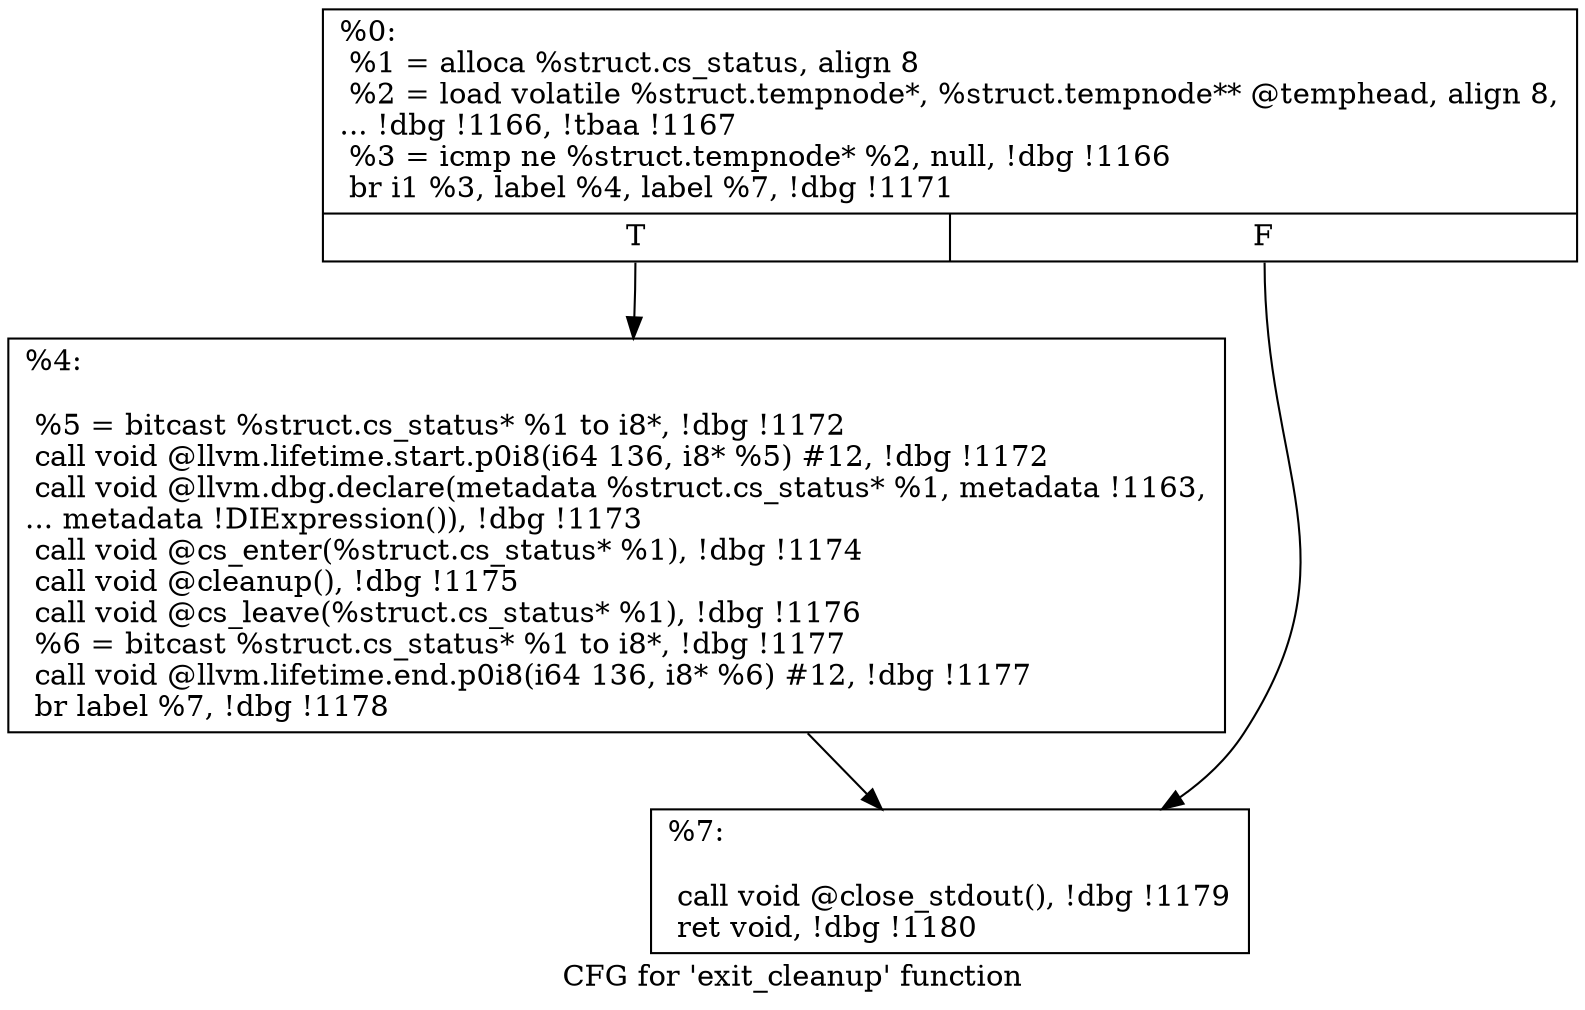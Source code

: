 digraph "CFG for 'exit_cleanup' function" {
	label="CFG for 'exit_cleanup' function";

	Node0x15f6d40 [shape=record,label="{%0:\l  %1 = alloca %struct.cs_status, align 8\l  %2 = load volatile %struct.tempnode*, %struct.tempnode** @temphead, align 8,\l... !dbg !1166, !tbaa !1167\l  %3 = icmp ne %struct.tempnode* %2, null, !dbg !1166\l  br i1 %3, label %4, label %7, !dbg !1171\l|{<s0>T|<s1>F}}"];
	Node0x15f6d40:s0 -> Node0x15f7450;
	Node0x15f6d40:s1 -> Node0x15f74a0;
	Node0x15f7450 [shape=record,label="{%4:\l\l  %5 = bitcast %struct.cs_status* %1 to i8*, !dbg !1172\l  call void @llvm.lifetime.start.p0i8(i64 136, i8* %5) #12, !dbg !1172\l  call void @llvm.dbg.declare(metadata %struct.cs_status* %1, metadata !1163,\l... metadata !DIExpression()), !dbg !1173\l  call void @cs_enter(%struct.cs_status* %1), !dbg !1174\l  call void @cleanup(), !dbg !1175\l  call void @cs_leave(%struct.cs_status* %1), !dbg !1176\l  %6 = bitcast %struct.cs_status* %1 to i8*, !dbg !1177\l  call void @llvm.lifetime.end.p0i8(i64 136, i8* %6) #12, !dbg !1177\l  br label %7, !dbg !1178\l}"];
	Node0x15f7450 -> Node0x15f74a0;
	Node0x15f74a0 [shape=record,label="{%7:\l\l  call void @close_stdout(), !dbg !1179\l  ret void, !dbg !1180\l}"];
}
